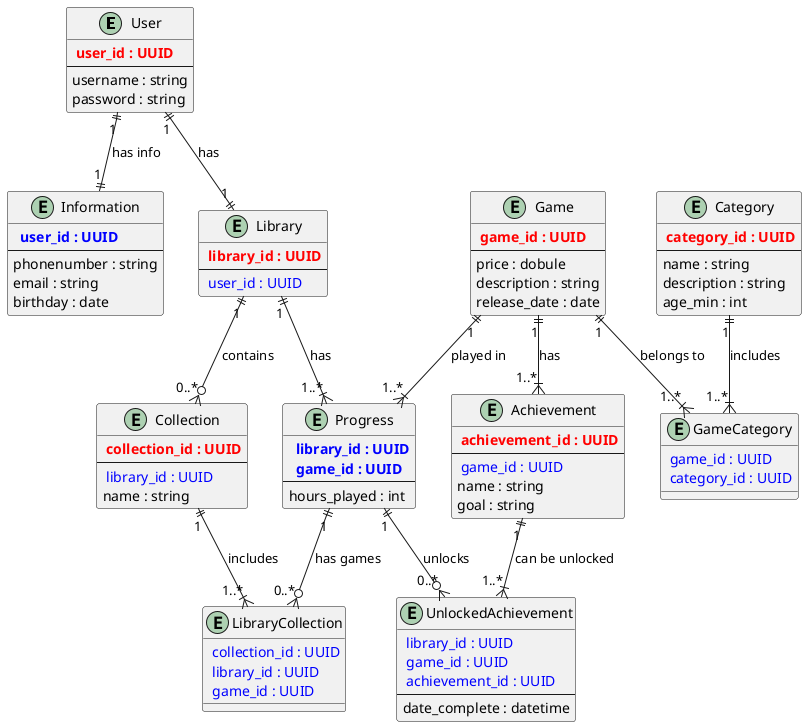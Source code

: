 ﻿@startuml

!define ENTITY entity
!define PK <b><color:red>
!define FK <color:blue>

ENTITY "User" as User {
  PK user_id : UUID
  --
  username : string
  password : string
}

ENTITY "Information" as Information {
  PK FK user_id : UUID
  --
  phonenumber : string
  email : string
  birthday : date
}

ENTITY "Library" as Library {
  PK library_id : UUID
  --
  FK user_id : UUID
}

ENTITY "Game" as Game {
  PK game_id : UUID
  --
  price : dobule
  description : string
  release_date : date
}

ENTITY "Collection" as Collection {
  PK collection_id : UUID
  --
  FK library_id : UUID
  name : string
}

ENTITY "Category" as Category {
  PK category_id : UUID
  --
  name : string
  description : string
  age_min : int
}

ENTITY "Achievement" as Achievement {
  PK achievement_id : UUID
  --
  FK game_id : UUID
  name : string
  goal : string
}

ENTITY "Progress" as Progress {
  PK FK library_id : UUID
  PK FK game_id : UUID
  --
  hours_played : int
}

ENTITY "UnlockedAchievement" as UnlockedAchievement {
  FK library_id : UUID
  FK game_id : UUID
  FK achievement_id : UUID
  --
  date_complete : datetime
}

ENTITY "GameCategory" as GameCategory {
  FK game_id : UUID
  FK category_id : UUID
}

ENTITY "LibraryCollection" as LibraryCollection {
  FK collection_id : UUID
  FK library_id : UUID
  FK game_id : UUID
}

User "1" ||--|| "1" Information : "has info"
User "1" ||--|| "1" Library : "has"
Library "1" ||--o{ "0..*" Collection : "contains"
Library "1" ||--|{ "1..*" Progress : "has"
Game "1" ||--|{ "1..*" Progress : "played in"
Game "1" ||--|{ "1..*" Achievement : "has"
Category "1" ||--|{ "1..*" GameCategory : "includes"
Game "1" ||--|{ "1..*" GameCategory : "belongs to"
Achievement "1" ||--|{ "1..*" UnlockedAchievement : "can be unlocked"
Progress "1" ||--o{ "0..*" UnlockedAchievement : "unlocks"
Collection "1" ||--|{ "1..*" LibraryCollection : "includes"
Progress "1" ||--o{ "0..*" LibraryCollection : "has games"
@enduml